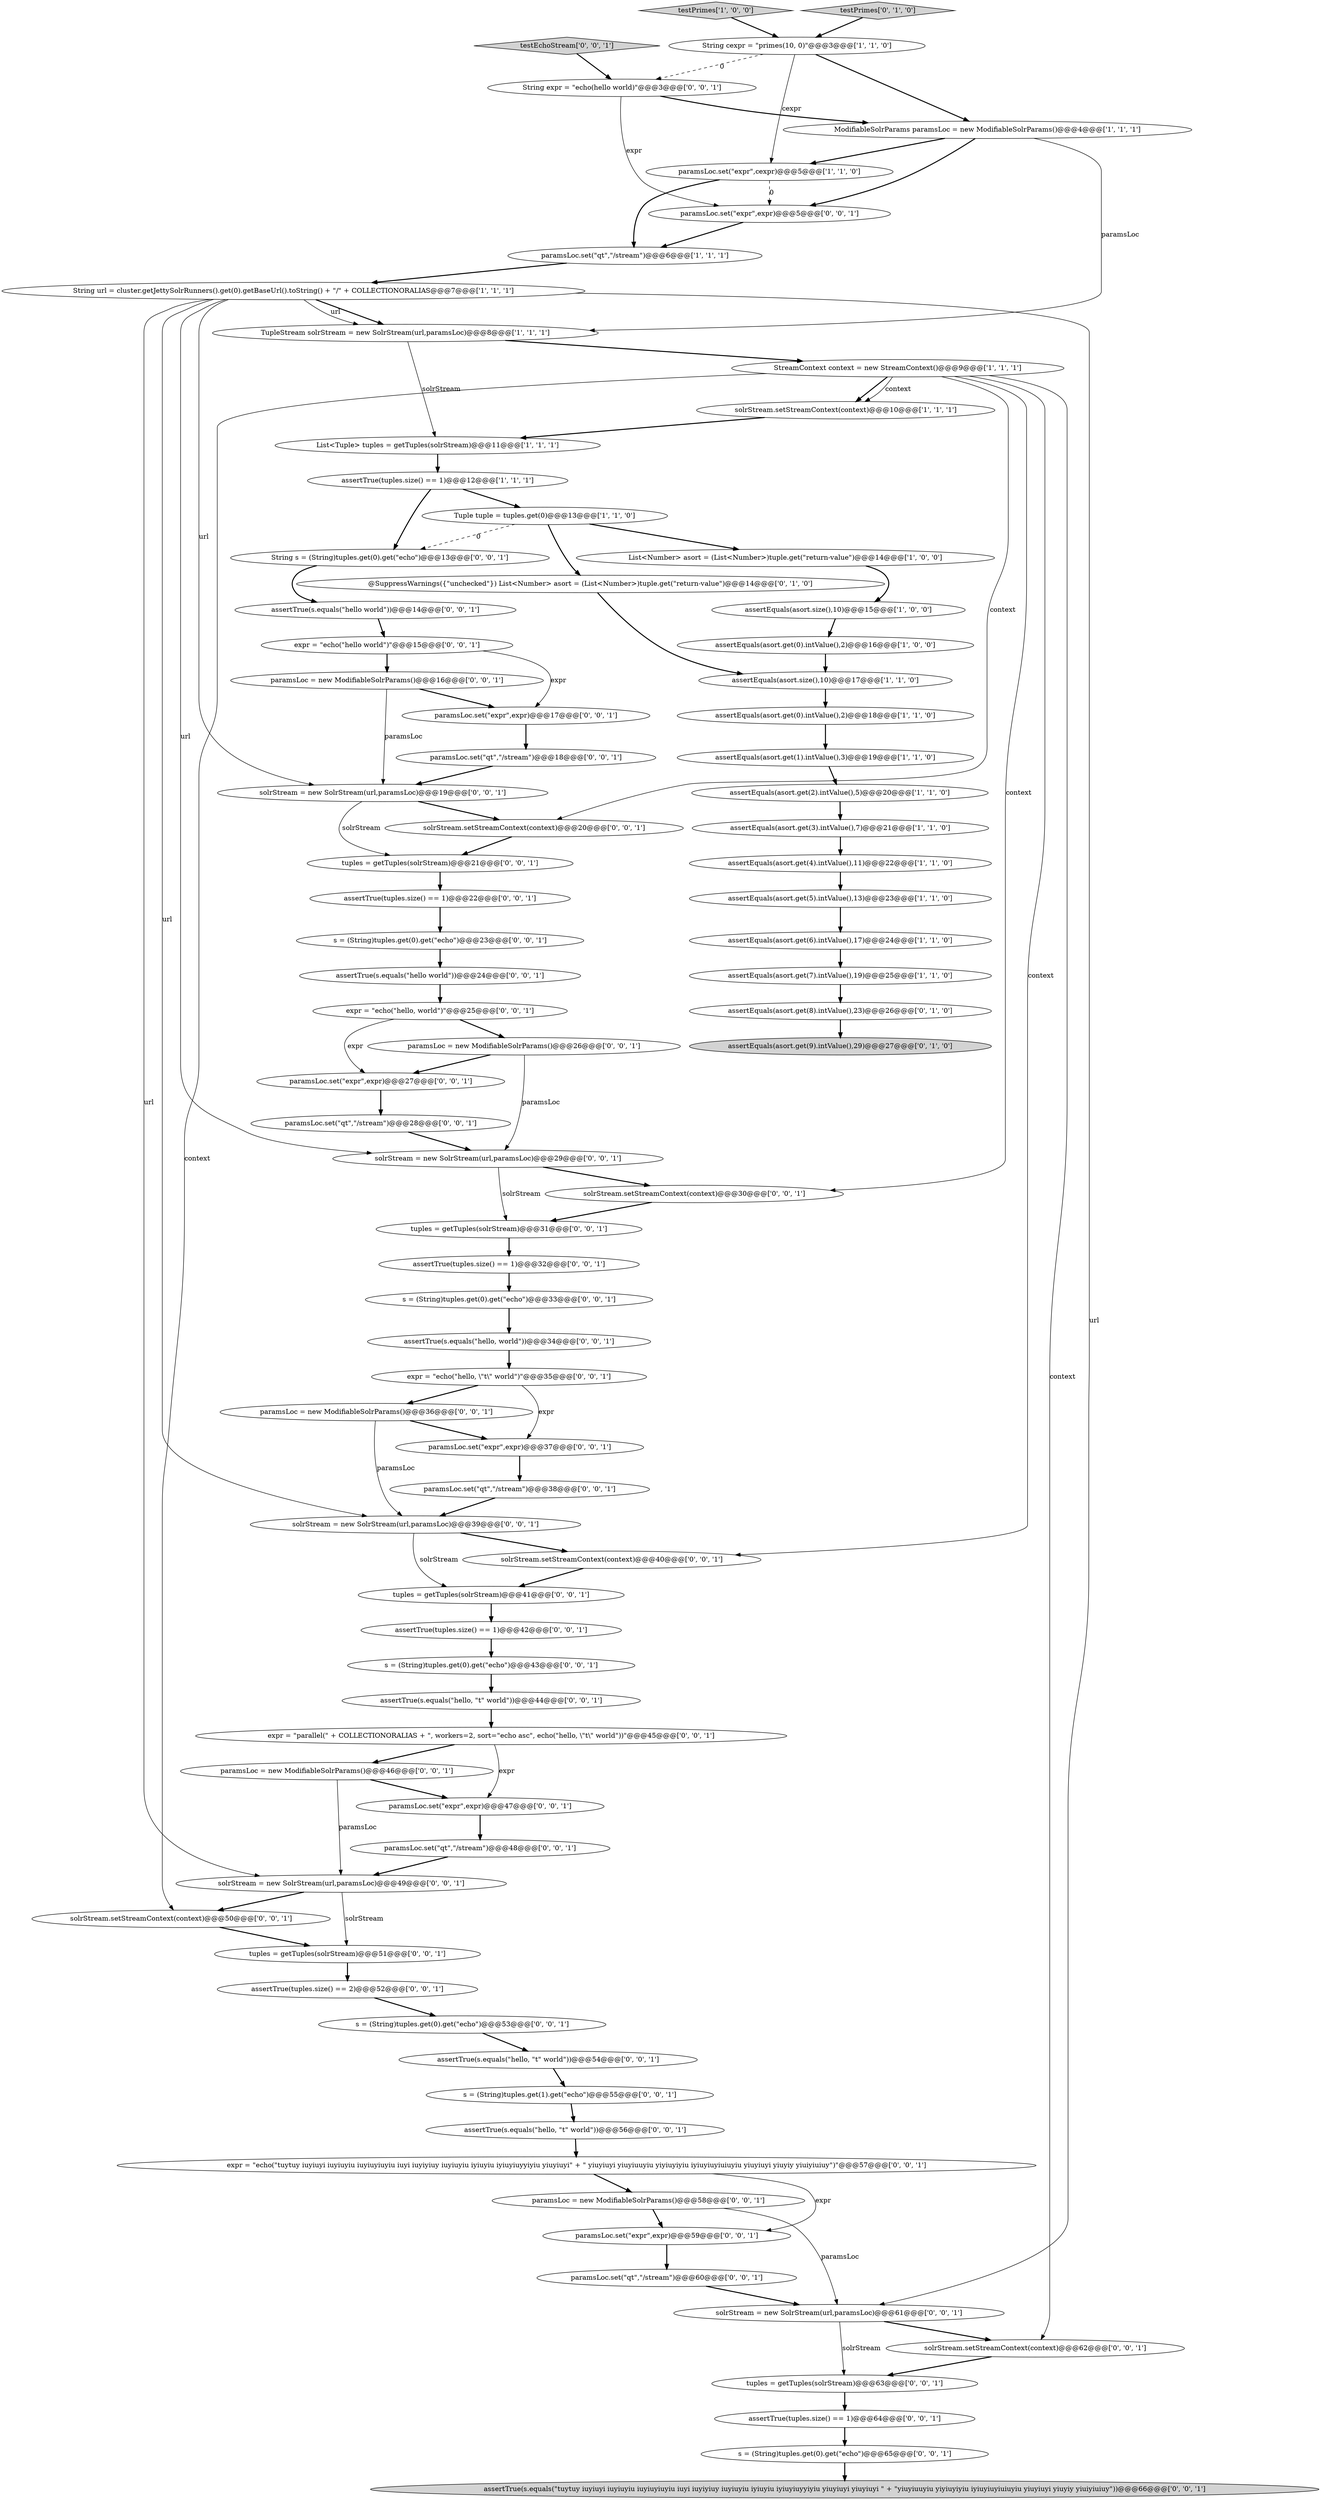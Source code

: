 digraph {
65 [style = filled, label = "assertTrue(tuples.size() == 1)@@@64@@@['0', '0', '1']", fillcolor = white, shape = ellipse image = "AAA0AAABBB3BBB"];
70 [style = filled, label = "expr = \"echo(\"hello, world\")\"@@@25@@@['0', '0', '1']", fillcolor = white, shape = ellipse image = "AAA0AAABBB3BBB"];
14 [style = filled, label = "List<Number> asort = (List<Number>)tuple.get(\"return-value\")@@@14@@@['1', '0', '0']", fillcolor = white, shape = ellipse image = "AAA0AAABBB1BBB"];
28 [style = filled, label = "String expr = \"echo(hello world)\"@@@3@@@['0', '0', '1']", fillcolor = white, shape = ellipse image = "AAA0AAABBB3BBB"];
43 [style = filled, label = "paramsLoc.set(\"expr\",expr)@@@27@@@['0', '0', '1']", fillcolor = white, shape = ellipse image = "AAA0AAABBB3BBB"];
3 [style = filled, label = "assertEquals(asort.get(6).intValue(),17)@@@24@@@['1', '1', '0']", fillcolor = white, shape = ellipse image = "AAA0AAABBB1BBB"];
0 [style = filled, label = "solrStream.setStreamContext(context)@@@10@@@['1', '1', '1']", fillcolor = white, shape = ellipse image = "AAA0AAABBB1BBB"];
57 [style = filled, label = "expr = \"parallel(\" + COLLECTIONORALIAS + \", workers=2, sort=\"echo asc\", echo(\"hello, \\\"t\\\" world\"))\"@@@45@@@['0', '0', '1']", fillcolor = white, shape = ellipse image = "AAA0AAABBB3BBB"];
16 [style = filled, label = "String url = cluster.getJettySolrRunners().get(0).getBaseUrl().toString() + \"/\" + COLLECTIONORALIAS@@@7@@@['1', '1', '1']", fillcolor = white, shape = ellipse image = "AAA0AAABBB1BBB"];
35 [style = filled, label = "solrStream.setStreamContext(context)@@@62@@@['0', '0', '1']", fillcolor = white, shape = ellipse image = "AAA0AAABBB3BBB"];
8 [style = filled, label = "List<Tuple> tuples = getTuples(solrStream)@@@11@@@['1', '1', '1']", fillcolor = white, shape = ellipse image = "AAA0AAABBB1BBB"];
22 [style = filled, label = "assertEquals(asort.get(0).intValue(),2)@@@16@@@['1', '0', '0']", fillcolor = white, shape = ellipse image = "AAA0AAABBB1BBB"];
66 [style = filled, label = "solrStream.setStreamContext(context)@@@20@@@['0', '0', '1']", fillcolor = white, shape = ellipse image = "AAA0AAABBB3BBB"];
75 [style = filled, label = "paramsLoc = new ModifiableSolrParams()@@@46@@@['0', '0', '1']", fillcolor = white, shape = ellipse image = "AAA0AAABBB3BBB"];
21 [style = filled, label = "testPrimes['1', '0', '0']", fillcolor = lightgray, shape = diamond image = "AAA0AAABBB1BBB"];
67 [style = filled, label = "paramsLoc.set(\"qt\",\"/stream\")@@@60@@@['0', '0', '1']", fillcolor = white, shape = ellipse image = "AAA0AAABBB3BBB"];
45 [style = filled, label = "expr = \"echo(\"hello world\")\"@@@15@@@['0', '0', '1']", fillcolor = white, shape = ellipse image = "AAA0AAABBB3BBB"];
12 [style = filled, label = "paramsLoc.set(\"expr\",cexpr)@@@5@@@['1', '1', '0']", fillcolor = white, shape = ellipse image = "AAA0AAABBB1BBB"];
54 [style = filled, label = "assertTrue(s.equals(\"hello, \"t\" world\"))@@@54@@@['0', '0', '1']", fillcolor = white, shape = ellipse image = "AAA0AAABBB3BBB"];
18 [style = filled, label = "assertEquals(asort.get(2).intValue(),5)@@@20@@@['1', '1', '0']", fillcolor = white, shape = ellipse image = "AAA0AAABBB1BBB"];
29 [style = filled, label = "solrStream = new SolrStream(url,paramsLoc)@@@61@@@['0', '0', '1']", fillcolor = white, shape = ellipse image = "AAA0AAABBB3BBB"];
60 [style = filled, label = "solrStream = new SolrStream(url,paramsLoc)@@@19@@@['0', '0', '1']", fillcolor = white, shape = ellipse image = "AAA0AAABBB3BBB"];
69 [style = filled, label = "assertTrue(tuples.size() == 1)@@@32@@@['0', '0', '1']", fillcolor = white, shape = ellipse image = "AAA0AAABBB3BBB"];
20 [style = filled, label = "assertEquals(asort.get(4).intValue(),11)@@@22@@@['1', '1', '0']", fillcolor = white, shape = ellipse image = "AAA0AAABBB1BBB"];
5 [style = filled, label = "assertEquals(asort.get(1).intValue(),3)@@@19@@@['1', '1', '0']", fillcolor = white, shape = ellipse image = "AAA0AAABBB1BBB"];
68 [style = filled, label = "paramsLoc = new ModifiableSolrParams()@@@26@@@['0', '0', '1']", fillcolor = white, shape = ellipse image = "AAA0AAABBB3BBB"];
72 [style = filled, label = "assertTrue(tuples.size() == 2)@@@52@@@['0', '0', '1']", fillcolor = white, shape = ellipse image = "AAA0AAABBB3BBB"];
44 [style = filled, label = "paramsLoc = new ModifiableSolrParams()@@@36@@@['0', '0', '1']", fillcolor = white, shape = ellipse image = "AAA0AAABBB3BBB"];
81 [style = filled, label = "assertTrue(s.equals(\"tuytuy iuyiuyi iuyiuyiu iuyiuyiuyiu iuyi iuyiyiuy iuyiuyiu iyiuyiu iyiuyiuyyiyiu yiuyiuyi yiuyiuyi \" + \"yiuyiuuyiu yiyiuyiyiu iyiuyiuyiuiuyiu yiuyiuyi yiuyiy yiuiyiuiuy\"))@@@66@@@['0', '0', '1']", fillcolor = lightgray, shape = ellipse image = "AAA0AAABBB3BBB"];
13 [style = filled, label = "Tuple tuple = tuples.get(0)@@@13@@@['1', '1', '0']", fillcolor = white, shape = ellipse image = "AAA0AAABBB1BBB"];
25 [style = filled, label = "@SuppressWarnings({\"unchecked\"}) List<Number> asort = (List<Number>)tuple.get(\"return-value\")@@@14@@@['0', '1', '0']", fillcolor = white, shape = ellipse image = "AAA0AAABBB2BBB"];
49 [style = filled, label = "s = (String)tuples.get(0).get(\"echo\")@@@33@@@['0', '0', '1']", fillcolor = white, shape = ellipse image = "AAA0AAABBB3BBB"];
51 [style = filled, label = "s = (String)tuples.get(0).get(\"echo\")@@@23@@@['0', '0', '1']", fillcolor = white, shape = ellipse image = "AAA0AAABBB3BBB"];
62 [style = filled, label = "assertTrue(tuples.size() == 1)@@@22@@@['0', '0', '1']", fillcolor = white, shape = ellipse image = "AAA0AAABBB3BBB"];
15 [style = filled, label = "TupleStream solrStream = new SolrStream(url,paramsLoc)@@@8@@@['1', '1', '1']", fillcolor = white, shape = ellipse image = "AAA0AAABBB1BBB"];
32 [style = filled, label = "solrStream.setStreamContext(context)@@@50@@@['0', '0', '1']", fillcolor = white, shape = ellipse image = "AAA0AAABBB3BBB"];
24 [style = filled, label = "testPrimes['0', '1', '0']", fillcolor = lightgray, shape = diamond image = "AAA0AAABBB2BBB"];
47 [style = filled, label = "paramsLoc.set(\"expr\",expr)@@@59@@@['0', '0', '1']", fillcolor = white, shape = ellipse image = "AAA0AAABBB3BBB"];
1 [style = filled, label = "String cexpr = \"primes(10, 0)\"@@@3@@@['1', '1', '0']", fillcolor = white, shape = ellipse image = "AAA0AAABBB1BBB"];
64 [style = filled, label = "assertTrue(tuples.size() == 1)@@@42@@@['0', '0', '1']", fillcolor = white, shape = ellipse image = "AAA0AAABBB3BBB"];
55 [style = filled, label = "paramsLoc.set(\"qt\",\"/stream\")@@@28@@@['0', '0', '1']", fillcolor = white, shape = ellipse image = "AAA0AAABBB3BBB"];
58 [style = filled, label = "tuples = getTuples(solrStream)@@@31@@@['0', '0', '1']", fillcolor = white, shape = ellipse image = "AAA0AAABBB3BBB"];
79 [style = filled, label = "paramsLoc = new ModifiableSolrParams()@@@58@@@['0', '0', '1']", fillcolor = white, shape = ellipse image = "AAA0AAABBB3BBB"];
9 [style = filled, label = "StreamContext context = new StreamContext()@@@9@@@['1', '1', '1']", fillcolor = white, shape = ellipse image = "AAA0AAABBB1BBB"];
56 [style = filled, label = "s = (String)tuples.get(0).get(\"echo\")@@@53@@@['0', '0', '1']", fillcolor = white, shape = ellipse image = "AAA0AAABBB3BBB"];
36 [style = filled, label = "paramsLoc.set(\"qt\",\"/stream\")@@@18@@@['0', '0', '1']", fillcolor = white, shape = ellipse image = "AAA0AAABBB3BBB"];
76 [style = filled, label = "s = (String)tuples.get(0).get(\"echo\")@@@43@@@['0', '0', '1']", fillcolor = white, shape = ellipse image = "AAA0AAABBB3BBB"];
2 [style = filled, label = "paramsLoc.set(\"qt\",\"/stream\")@@@6@@@['1', '1', '1']", fillcolor = white, shape = ellipse image = "AAA0AAABBB1BBB"];
41 [style = filled, label = "tuples = getTuples(solrStream)@@@51@@@['0', '0', '1']", fillcolor = white, shape = ellipse image = "AAA0AAABBB3BBB"];
59 [style = filled, label = "expr = \"echo(\"hello, \\\"t\\\" world\")\"@@@35@@@['0', '0', '1']", fillcolor = white, shape = ellipse image = "AAA0AAABBB3BBB"];
4 [style = filled, label = "ModifiableSolrParams paramsLoc = new ModifiableSolrParams()@@@4@@@['1', '1', '1']", fillcolor = white, shape = ellipse image = "AAA0AAABBB1BBB"];
34 [style = filled, label = "solrStream = new SolrStream(url,paramsLoc)@@@29@@@['0', '0', '1']", fillcolor = white, shape = ellipse image = "AAA0AAABBB3BBB"];
42 [style = filled, label = "assertTrue(s.equals(\"hello, world\"))@@@34@@@['0', '0', '1']", fillcolor = white, shape = ellipse image = "AAA0AAABBB3BBB"];
33 [style = filled, label = "tuples = getTuples(solrStream)@@@63@@@['0', '0', '1']", fillcolor = white, shape = ellipse image = "AAA0AAABBB3BBB"];
61 [style = filled, label = "solrStream = new SolrStream(url,paramsLoc)@@@39@@@['0', '0', '1']", fillcolor = white, shape = ellipse image = "AAA0AAABBB3BBB"];
80 [style = filled, label = "expr = \"echo(\"tuytuy iuyiuyi iuyiuyiu iuyiuyiuyiu iuyi iuyiyiuy iuyiuyiu iyiuyiu iyiuyiuyyiyiu yiuyiuyi\" + \" yiuyiuyi yiuyiuuyiu yiyiuyiyiu iyiuyiuyiuiuyiu yiuyiuyi yiuyiy yiuiyiuiuy\")\"@@@57@@@['0', '0', '1']", fillcolor = white, shape = ellipse image = "AAA0AAABBB3BBB"];
78 [style = filled, label = "assertTrue(s.equals(\"hello world\"))@@@24@@@['0', '0', '1']", fillcolor = white, shape = ellipse image = "AAA0AAABBB3BBB"];
63 [style = filled, label = "paramsLoc.set(\"qt\",\"/stream\")@@@38@@@['0', '0', '1']", fillcolor = white, shape = ellipse image = "AAA0AAABBB3BBB"];
46 [style = filled, label = "assertTrue(s.equals(\"hello world\"))@@@14@@@['0', '0', '1']", fillcolor = white, shape = ellipse image = "AAA0AAABBB3BBB"];
26 [style = filled, label = "assertEquals(asort.get(9).intValue(),29)@@@27@@@['0', '1', '0']", fillcolor = lightgray, shape = ellipse image = "AAA0AAABBB2BBB"];
10 [style = filled, label = "assertEquals(asort.get(3).intValue(),7)@@@21@@@['1', '1', '0']", fillcolor = white, shape = ellipse image = "AAA0AAABBB1BBB"];
30 [style = filled, label = "tuples = getTuples(solrStream)@@@41@@@['0', '0', '1']", fillcolor = white, shape = ellipse image = "AAA0AAABBB3BBB"];
74 [style = filled, label = "testEchoStream['0', '0', '1']", fillcolor = lightgray, shape = diamond image = "AAA0AAABBB3BBB"];
77 [style = filled, label = "paramsLoc.set(\"expr\",expr)@@@47@@@['0', '0', '1']", fillcolor = white, shape = ellipse image = "AAA0AAABBB3BBB"];
38 [style = filled, label = "paramsLoc.set(\"expr\",expr)@@@37@@@['0', '0', '1']", fillcolor = white, shape = ellipse image = "AAA0AAABBB3BBB"];
73 [style = filled, label = "paramsLoc.set(\"expr\",expr)@@@5@@@['0', '0', '1']", fillcolor = white, shape = ellipse image = "AAA0AAABBB3BBB"];
11 [style = filled, label = "assertEquals(asort.get(5).intValue(),13)@@@23@@@['1', '1', '0']", fillcolor = white, shape = ellipse image = "AAA0AAABBB1BBB"];
50 [style = filled, label = "String s = (String)tuples.get(0).get(\"echo\")@@@13@@@['0', '0', '1']", fillcolor = white, shape = ellipse image = "AAA0AAABBB3BBB"];
27 [style = filled, label = "assertEquals(asort.get(8).intValue(),23)@@@26@@@['0', '1', '0']", fillcolor = white, shape = ellipse image = "AAA0AAABBB2BBB"];
39 [style = filled, label = "assertTrue(s.equals(\"hello, \"t\" world\"))@@@44@@@['0', '0', '1']", fillcolor = white, shape = ellipse image = "AAA0AAABBB3BBB"];
17 [style = filled, label = "assertEquals(asort.size(),10)@@@17@@@['1', '1', '0']", fillcolor = white, shape = ellipse image = "AAA0AAABBB1BBB"];
82 [style = filled, label = "paramsLoc.set(\"expr\",expr)@@@17@@@['0', '0', '1']", fillcolor = white, shape = ellipse image = "AAA0AAABBB3BBB"];
84 [style = filled, label = "solrStream.setStreamContext(context)@@@30@@@['0', '0', '1']", fillcolor = white, shape = ellipse image = "AAA0AAABBB3BBB"];
53 [style = filled, label = "s = (String)tuples.get(0).get(\"echo\")@@@65@@@['0', '0', '1']", fillcolor = white, shape = ellipse image = "AAA0AAABBB3BBB"];
83 [style = filled, label = "solrStream.setStreamContext(context)@@@40@@@['0', '0', '1']", fillcolor = white, shape = ellipse image = "AAA0AAABBB3BBB"];
71 [style = filled, label = "assertTrue(s.equals(\"hello, \"t\" world\"))@@@56@@@['0', '0', '1']", fillcolor = white, shape = ellipse image = "AAA0AAABBB3BBB"];
48 [style = filled, label = "tuples = getTuples(solrStream)@@@21@@@['0', '0', '1']", fillcolor = white, shape = ellipse image = "AAA0AAABBB3BBB"];
52 [style = filled, label = "s = (String)tuples.get(1).get(\"echo\")@@@55@@@['0', '0', '1']", fillcolor = white, shape = ellipse image = "AAA0AAABBB3BBB"];
19 [style = filled, label = "assertEquals(asort.get(7).intValue(),19)@@@25@@@['1', '1', '0']", fillcolor = white, shape = ellipse image = "AAA0AAABBB1BBB"];
40 [style = filled, label = "paramsLoc = new ModifiableSolrParams()@@@16@@@['0', '0', '1']", fillcolor = white, shape = ellipse image = "AAA0AAABBB3BBB"];
31 [style = filled, label = "solrStream = new SolrStream(url,paramsLoc)@@@49@@@['0', '0', '1']", fillcolor = white, shape = ellipse image = "AAA0AAABBB3BBB"];
37 [style = filled, label = "paramsLoc.set(\"qt\",\"/stream\")@@@48@@@['0', '0', '1']", fillcolor = white, shape = ellipse image = "AAA0AAABBB3BBB"];
7 [style = filled, label = "assertTrue(tuples.size() == 1)@@@12@@@['1', '1', '1']", fillcolor = white, shape = ellipse image = "AAA0AAABBB1BBB"];
23 [style = filled, label = "assertEquals(asort.get(0).intValue(),2)@@@18@@@['1', '1', '0']", fillcolor = white, shape = ellipse image = "AAA0AAABBB1BBB"];
6 [style = filled, label = "assertEquals(asort.size(),10)@@@15@@@['1', '0', '0']", fillcolor = white, shape = ellipse image = "AAA0AAABBB1BBB"];
35->33 [style = bold, label=""];
80->79 [style = bold, label=""];
67->29 [style = bold, label=""];
13->25 [style = bold, label=""];
50->46 [style = bold, label=""];
79->29 [style = solid, label="paramsLoc"];
0->8 [style = bold, label=""];
6->22 [style = bold, label=""];
25->17 [style = bold, label=""];
45->82 [style = solid, label="expr"];
31->32 [style = bold, label=""];
19->27 [style = bold, label=""];
7->13 [style = bold, label=""];
53->81 [style = bold, label=""];
40->82 [style = bold, label=""];
61->83 [style = bold, label=""];
44->61 [style = solid, label="paramsLoc"];
1->28 [style = dashed, label="0"];
48->62 [style = bold, label=""];
71->80 [style = bold, label=""];
5->18 [style = bold, label=""];
17->23 [style = bold, label=""];
74->28 [style = bold, label=""];
7->50 [style = bold, label=""];
41->72 [style = bold, label=""];
73->2 [style = bold, label=""];
15->9 [style = bold, label=""];
68->43 [style = bold, label=""];
33->65 [style = bold, label=""];
16->31 [style = solid, label="url"];
37->31 [style = bold, label=""];
9->84 [style = solid, label="context"];
40->60 [style = solid, label="paramsLoc"];
57->77 [style = solid, label="expr"];
63->61 [style = bold, label=""];
47->67 [style = bold, label=""];
39->57 [style = bold, label=""];
22->17 [style = bold, label=""];
16->60 [style = solid, label="url"];
70->43 [style = solid, label="expr"];
68->34 [style = solid, label="paramsLoc"];
46->45 [style = bold, label=""];
78->70 [style = bold, label=""];
16->34 [style = solid, label="url"];
9->35 [style = solid, label="context"];
9->32 [style = solid, label="context"];
13->50 [style = dashed, label="0"];
27->26 [style = bold, label=""];
76->39 [style = bold, label=""];
23->5 [style = bold, label=""];
12->73 [style = dashed, label="0"];
4->12 [style = bold, label=""];
1->4 [style = bold, label=""];
2->16 [style = bold, label=""];
69->49 [style = bold, label=""];
36->60 [style = bold, label=""];
52->71 [style = bold, label=""];
20->11 [style = bold, label=""];
10->20 [style = bold, label=""];
15->8 [style = solid, label="solrStream"];
11->3 [style = bold, label=""];
62->51 [style = bold, label=""];
4->73 [style = bold, label=""];
83->30 [style = bold, label=""];
45->40 [style = bold, label=""];
9->66 [style = solid, label="context"];
84->58 [style = bold, label=""];
66->48 [style = bold, label=""];
12->2 [style = bold, label=""];
29->35 [style = bold, label=""];
1->12 [style = solid, label="cexpr"];
9->0 [style = bold, label=""];
51->78 [style = bold, label=""];
54->52 [style = bold, label=""];
77->37 [style = bold, label=""];
24->1 [style = bold, label=""];
28->4 [style = bold, label=""];
4->15 [style = solid, label="paramsLoc"];
34->58 [style = solid, label="solrStream"];
3->19 [style = bold, label=""];
49->42 [style = bold, label=""];
30->64 [style = bold, label=""];
16->29 [style = solid, label="url"];
59->44 [style = bold, label=""];
8->7 [style = bold, label=""];
65->53 [style = bold, label=""];
21->1 [style = bold, label=""];
57->75 [style = bold, label=""];
38->63 [style = bold, label=""];
59->38 [style = solid, label="expr"];
64->76 [style = bold, label=""];
70->68 [style = bold, label=""];
60->66 [style = bold, label=""];
9->0 [style = solid, label="context"];
58->69 [style = bold, label=""];
42->59 [style = bold, label=""];
43->55 [style = bold, label=""];
16->15 [style = bold, label=""];
82->36 [style = bold, label=""];
28->73 [style = solid, label="expr"];
56->54 [style = bold, label=""];
60->48 [style = solid, label="solrStream"];
29->33 [style = solid, label="solrStream"];
72->56 [style = bold, label=""];
44->38 [style = bold, label=""];
79->47 [style = bold, label=""];
34->84 [style = bold, label=""];
61->30 [style = solid, label="solrStream"];
18->10 [style = bold, label=""];
14->6 [style = bold, label=""];
75->31 [style = solid, label="paramsLoc"];
9->83 [style = solid, label="context"];
13->14 [style = bold, label=""];
75->77 [style = bold, label=""];
32->41 [style = bold, label=""];
16->15 [style = solid, label="url"];
16->61 [style = solid, label="url"];
31->41 [style = solid, label="solrStream"];
80->47 [style = solid, label="expr"];
55->34 [style = bold, label=""];
}
